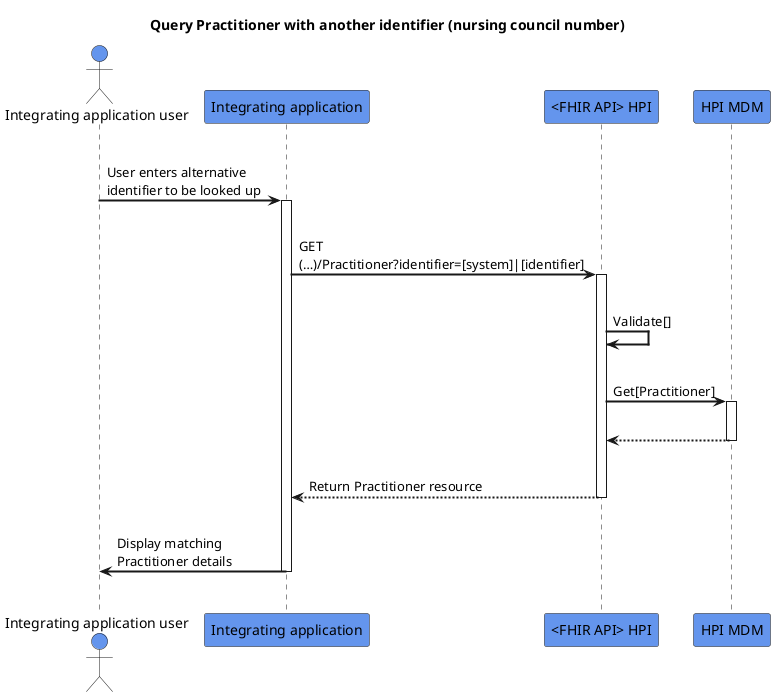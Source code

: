 @startuml
skinparam sequenceArrowThickness 2
skinparam roundcorner 5
skinparam maxmessagesize 180
skinparam sequenceParticipant bold
title Query Practitioner with another identifier (nursing council number)
actor "Integrating application user" as User #CornflowerBlue
participant "Integrating application" as A #CornflowerBlue
participant "<FHIR API> HPI" as B #CornflowerBlue
participant "HPI MDM" as C #CornflowerBlue
|||
User -> A: User enters alternative identifier to be looked up
activate A
|||
A -> B: GET (…)/Practitioner?identifier=[system]|[identifier]
activate B
|||
B -> B: Validate[]
|||
B -> C: Get[Practitioner]
activate C
|||

C -[dashed]-> B:  
deactivate C
|||
B -[dashed]-> A:Return Practitioner resource
deactivate B
|||
A -> User: Display matching Practitioner details
deactivate A
|||
@enduml
